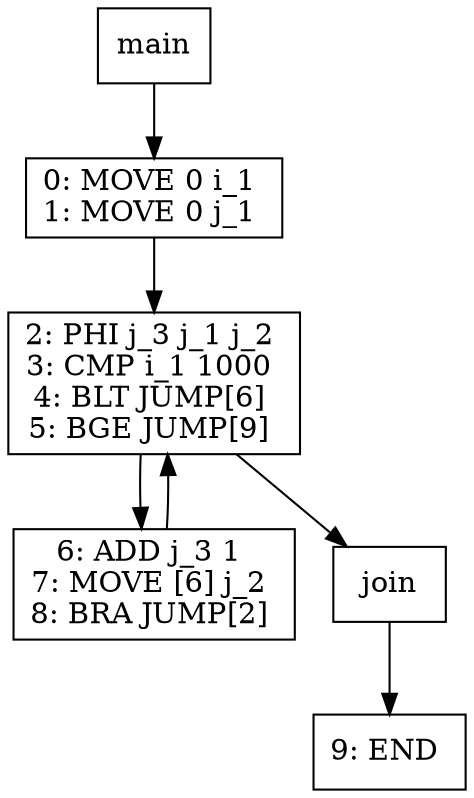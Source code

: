 digraph test008 {
node [shape=box]
1[label="main"]
1 -> 3
3[label="0: MOVE 0 i_1 
1: MOVE 0 j_1 
"]
3 -> 5
5[label="2: PHI j_3 j_1 j_2 
3: CMP i_1 1000 
4: BLT JUMP[6] 
5: BGE JUMP[9] 
"]
5 -> 7
7[label="6: ADD j_3 1 
7: MOVE [6] j_2 
8: BRA JUMP[2] 
"]
7 -> 5
5 -> 6
6[label="join"]
6 -> 8
8[label="9: END 
"]
}

